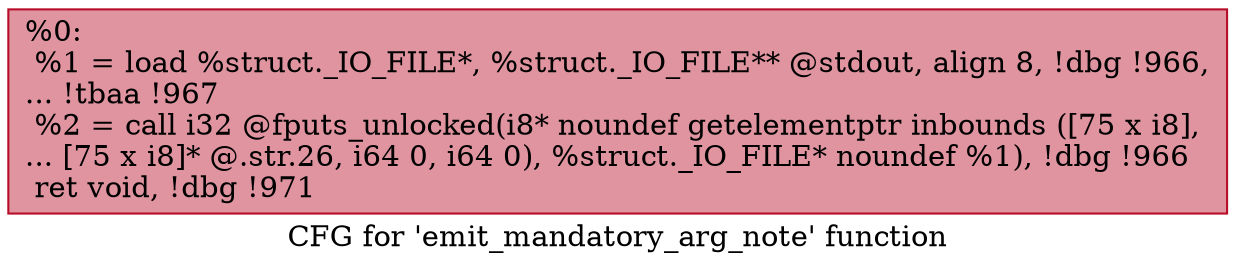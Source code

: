 digraph "CFG for 'emit_mandatory_arg_note' function" {
	label="CFG for 'emit_mandatory_arg_note' function";

	Node0x20ee9f0 [shape=record,color="#b70d28ff", style=filled, fillcolor="#b70d2870",label="{%0:\l  %1 = load %struct._IO_FILE*, %struct._IO_FILE** @stdout, align 8, !dbg !966,\l... !tbaa !967\l  %2 = call i32 @fputs_unlocked(i8* noundef getelementptr inbounds ([75 x i8],\l... [75 x i8]* @.str.26, i64 0, i64 0), %struct._IO_FILE* noundef %1), !dbg !966\l  ret void, !dbg !971\l}"];
}
